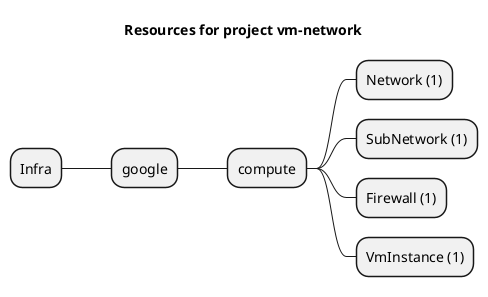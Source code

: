 @startmindmap
title Resources for project vm-network
skinparam monochrome true
+ Infra
++ google
+++ compute
++++ Network (1)
++++ SubNetwork (1)
++++ Firewall (1)
++++ VmInstance (1)
@endmindmap